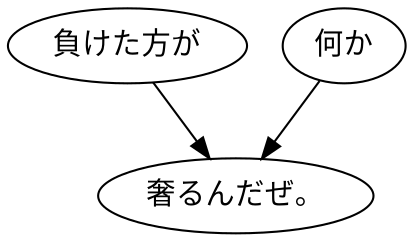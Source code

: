 digraph graph7595 {
	node0 [label="負けた方が"];
	node1 [label="何か"];
	node2 [label="奢るんだぜ。"];
	node0 -> node2;
	node1 -> node2;
}
